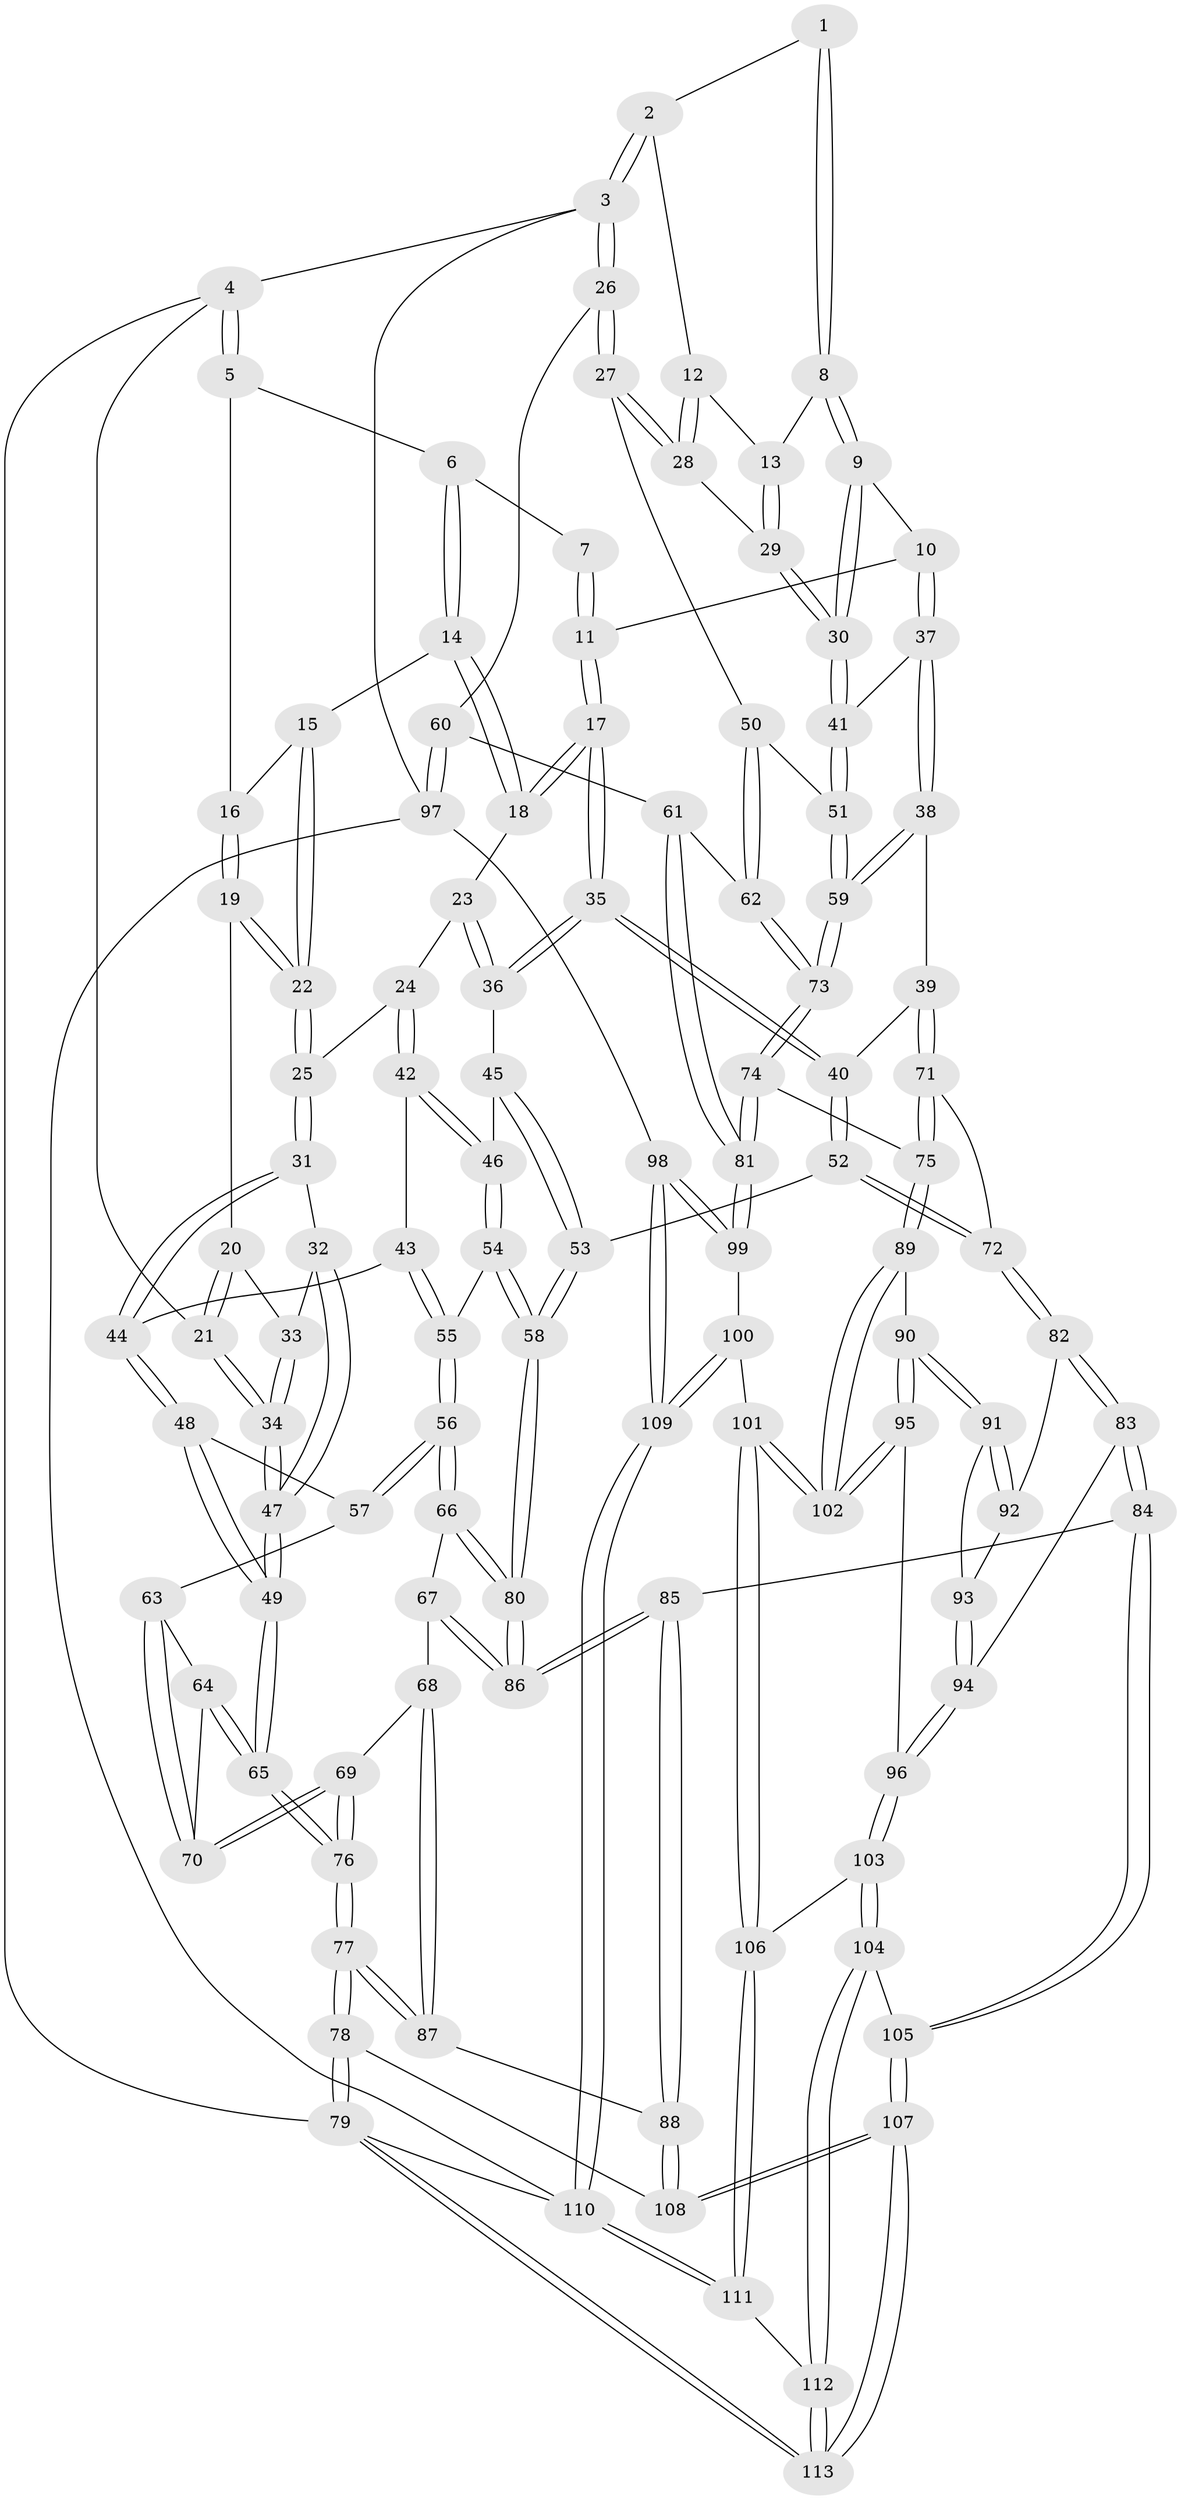 // Generated by graph-tools (version 1.1) at 2025/01/03/09/25 05:01:59]
// undirected, 113 vertices, 279 edges
graph export_dot {
graph [start="1"]
  node [color=gray90,style=filled];
  1 [pos="+0.7741098326116422+0"];
  2 [pos="+0.9907939539796554+0"];
  3 [pos="+1+0"];
  4 [pos="+0+0"];
  5 [pos="+0+0"];
  6 [pos="+0.3359237530595098+0"];
  7 [pos="+0.6325149878052564+0"];
  8 [pos="+0.7505062473461221+0.08969214118013515"];
  9 [pos="+0.6670611042711643+0.14819846040219228"];
  10 [pos="+0.648065691250244+0.1527442286864946"];
  11 [pos="+0.5949768665308467+0.12408439833842"];
  12 [pos="+0.9047201845401189+0.05498862387418233"];
  13 [pos="+0.7821040914703874+0.10239742025195601"];
  14 [pos="+0.3317745791661233+0"];
  15 [pos="+0.26151163775447167+0.0028505665909904715"];
  16 [pos="+0.12826252629583304+0.05659204930967652"];
  17 [pos="+0.4492556583797783+0.17208703514476417"];
  18 [pos="+0.35975262205874614+0"];
  19 [pos="+0.1140559552118974+0.094336423764721"];
  20 [pos="+0.06638766237627672+0.10234054618754543"];
  21 [pos="+0+0"];
  22 [pos="+0.18791969987920057+0.14888713531754047"];
  23 [pos="+0.2451908184965484+0.18916712024686919"];
  24 [pos="+0.22159048457101088+0.194795855060732"];
  25 [pos="+0.19219082515656108+0.1717965995896665"];
  26 [pos="+1+0.26347298016195636"];
  27 [pos="+1+0.22617892776902895"];
  28 [pos="+0.9347404964728269+0.19370619549333914"];
  29 [pos="+0.8502978944094144+0.21479120669828378"];
  30 [pos="+0.829483250412441+0.23062131034096775"];
  31 [pos="+0.08077312972016185+0.2284635638795486"];
  32 [pos="+0.06418114491888455+0.21157503583537046"];
  33 [pos="+0.05533240020809844+0.1504072778780987"];
  34 [pos="+0+0.1138847170533095"];
  35 [pos="+0.4411139938706755+0.1940573755651324"];
  36 [pos="+0.43226392393791635+0.1983870141215351"];
  37 [pos="+0.6637457386242214+0.25942787534147294"];
  38 [pos="+0.5936896600133994+0.34948227997925607"];
  39 [pos="+0.5705657303428187+0.353932830787862"];
  40 [pos="+0.4691738365110766+0.252143367145876"];
  41 [pos="+0.7872712338532919+0.3078313089505958"];
  42 [pos="+0.2220467312749881+0.20031452785812975"];
  43 [pos="+0.1928675666691478+0.3017216165253887"];
  44 [pos="+0.08128389119798442+0.28177605328455047"];
  45 [pos="+0.3883420215178618+0.24397063549179054"];
  46 [pos="+0.3106135610862342+0.3118267166561694"];
  47 [pos="+0+0.19922697334250813"];
  48 [pos="+0.05727395845983899+0.3236328069557041"];
  49 [pos="+0+0.37672205266932735"];
  50 [pos="+0.8841017677731129+0.36598782390224177"];
  51 [pos="+0.7952793096773062+0.3660315158299584"];
  52 [pos="+0.3946546069146354+0.44343751585279584"];
  53 [pos="+0.38297233707661305+0.44449223166943025"];
  54 [pos="+0.2817877219541218+0.3722752996111155"];
  55 [pos="+0.23681485637614544+0.37767468139319943"];
  56 [pos="+0.18299601199453852+0.42704643682029964"];
  57 [pos="+0.07506747590558562+0.35324401362255914"];
  58 [pos="+0.3730783355102596+0.4461870344445993"];
  59 [pos="+0.7547088178871314+0.4496893543188529"];
  60 [pos="+1+0.45646362634078613"];
  61 [pos="+0.9690946220830721+0.4332267420385835"];
  62 [pos="+0.9621050114153333+0.43183284895734797"];
  63 [pos="+0.06952638770542117+0.3714716547522192"];
  64 [pos="+0.02688229332720248+0.4199910685929076"];
  65 [pos="+0+0.4845050749229851"];
  66 [pos="+0.18126629279039672+0.4337402085878604"];
  67 [pos="+0.16968558561415098+0.46144283982581247"];
  68 [pos="+0.13091819840126037+0.4962870403271625"];
  69 [pos="+0.06315801018346417+0.46232369024968994"];
  70 [pos="+0.05985348882009073+0.43675249602437793"];
  71 [pos="+0.5147795155218013+0.46606567652923214"];
  72 [pos="+0.5004118009643249+0.4746446118327672"];
  73 [pos="+0.7606677339603298+0.5213825995927353"];
  74 [pos="+0.7559031336633246+0.5505507868147854"];
  75 [pos="+0.7374762812997215+0.5588425970071607"];
  76 [pos="+0+0.5229153371617177"];
  77 [pos="+0+0.6754165165316021"];
  78 [pos="+0+0.6959193510602253"];
  79 [pos="+0+1"];
  80 [pos="+0.3319462273737797+0.5271893314169266"];
  81 [pos="+0.8362698090493674+0.6111567197790628"];
  82 [pos="+0.4993744218282257+0.4892175603738774"];
  83 [pos="+0.41727863069621324+0.6412105351891896"];
  84 [pos="+0.31614491625842905+0.6443969136076383"];
  85 [pos="+0.30693788514193293+0.637542838839152"];
  86 [pos="+0.30630280719610153+0.609627707469542"];
  87 [pos="+0.0862823682964193+0.6380537293749244"];
  88 [pos="+0.1533839415132372+0.6740701322069731"];
  89 [pos="+0.6790696760053826+0.6194408286351397"];
  90 [pos="+0.6291715596293935+0.6208426180602806"];
  91 [pos="+0.6211719269953756+0.6189189408578449"];
  92 [pos="+0.5334285656309079+0.5626474022609685"];
  93 [pos="+0.51313096099896+0.6355054252695239"];
  94 [pos="+0.4712171248095543+0.6715804599948247"];
  95 [pos="+0.5284972526968912+0.7030274304638304"];
  96 [pos="+0.4882787561357502+0.6993486588942699"];
  97 [pos="+1+0.6950485887370208"];
  98 [pos="+1+0.7140697888625889"];
  99 [pos="+0.9241799373977502+0.6845721304850426"];
  100 [pos="+0.7592830344283755+0.7982134525725726"];
  101 [pos="+0.6552375423478735+0.7924405620962194"];
  102 [pos="+0.6509891383805988+0.7691599541341421"];
  103 [pos="+0.4715179351136742+0.8185372369469021"];
  104 [pos="+0.4278889849825227+0.85472820214125"];
  105 [pos="+0.3473449359233176+0.8362874008175635"];
  106 [pos="+0.6361838204316372+0.8228598168576304"];
  107 [pos="+0.18589757112305194+0.9378973073935699"];
  108 [pos="+0.1730012081373473+0.9185447906963151"];
  109 [pos="+0.8325197730024806+0.9830547988173123"];
  110 [pos="+0.764347916444286+1"];
  111 [pos="+0.6528328416329997+1"];
  112 [pos="+0.5417662281171434+1"];
  113 [pos="+0.16673246543488557+1"];
  1 -- 2;
  1 -- 8;
  1 -- 8;
  2 -- 3;
  2 -- 3;
  2 -- 12;
  3 -- 4;
  3 -- 26;
  3 -- 26;
  3 -- 97;
  4 -- 5;
  4 -- 5;
  4 -- 21;
  4 -- 79;
  5 -- 6;
  5 -- 16;
  6 -- 7;
  6 -- 14;
  6 -- 14;
  7 -- 11;
  7 -- 11;
  8 -- 9;
  8 -- 9;
  8 -- 13;
  9 -- 10;
  9 -- 30;
  9 -- 30;
  10 -- 11;
  10 -- 37;
  10 -- 37;
  11 -- 17;
  11 -- 17;
  12 -- 13;
  12 -- 28;
  12 -- 28;
  13 -- 29;
  13 -- 29;
  14 -- 15;
  14 -- 18;
  14 -- 18;
  15 -- 16;
  15 -- 22;
  15 -- 22;
  16 -- 19;
  16 -- 19;
  17 -- 18;
  17 -- 18;
  17 -- 35;
  17 -- 35;
  18 -- 23;
  19 -- 20;
  19 -- 22;
  19 -- 22;
  20 -- 21;
  20 -- 21;
  20 -- 33;
  21 -- 34;
  21 -- 34;
  22 -- 25;
  22 -- 25;
  23 -- 24;
  23 -- 36;
  23 -- 36;
  24 -- 25;
  24 -- 42;
  24 -- 42;
  25 -- 31;
  25 -- 31;
  26 -- 27;
  26 -- 27;
  26 -- 60;
  27 -- 28;
  27 -- 28;
  27 -- 50;
  28 -- 29;
  29 -- 30;
  29 -- 30;
  30 -- 41;
  30 -- 41;
  31 -- 32;
  31 -- 44;
  31 -- 44;
  32 -- 33;
  32 -- 47;
  32 -- 47;
  33 -- 34;
  33 -- 34;
  34 -- 47;
  34 -- 47;
  35 -- 36;
  35 -- 36;
  35 -- 40;
  35 -- 40;
  36 -- 45;
  37 -- 38;
  37 -- 38;
  37 -- 41;
  38 -- 39;
  38 -- 59;
  38 -- 59;
  39 -- 40;
  39 -- 71;
  39 -- 71;
  40 -- 52;
  40 -- 52;
  41 -- 51;
  41 -- 51;
  42 -- 43;
  42 -- 46;
  42 -- 46;
  43 -- 44;
  43 -- 55;
  43 -- 55;
  44 -- 48;
  44 -- 48;
  45 -- 46;
  45 -- 53;
  45 -- 53;
  46 -- 54;
  46 -- 54;
  47 -- 49;
  47 -- 49;
  48 -- 49;
  48 -- 49;
  48 -- 57;
  49 -- 65;
  49 -- 65;
  50 -- 51;
  50 -- 62;
  50 -- 62;
  51 -- 59;
  51 -- 59;
  52 -- 53;
  52 -- 72;
  52 -- 72;
  53 -- 58;
  53 -- 58;
  54 -- 55;
  54 -- 58;
  54 -- 58;
  55 -- 56;
  55 -- 56;
  56 -- 57;
  56 -- 57;
  56 -- 66;
  56 -- 66;
  57 -- 63;
  58 -- 80;
  58 -- 80;
  59 -- 73;
  59 -- 73;
  60 -- 61;
  60 -- 97;
  60 -- 97;
  61 -- 62;
  61 -- 81;
  61 -- 81;
  62 -- 73;
  62 -- 73;
  63 -- 64;
  63 -- 70;
  63 -- 70;
  64 -- 65;
  64 -- 65;
  64 -- 70;
  65 -- 76;
  65 -- 76;
  66 -- 67;
  66 -- 80;
  66 -- 80;
  67 -- 68;
  67 -- 86;
  67 -- 86;
  68 -- 69;
  68 -- 87;
  68 -- 87;
  69 -- 70;
  69 -- 70;
  69 -- 76;
  69 -- 76;
  71 -- 72;
  71 -- 75;
  71 -- 75;
  72 -- 82;
  72 -- 82;
  73 -- 74;
  73 -- 74;
  74 -- 75;
  74 -- 81;
  74 -- 81;
  75 -- 89;
  75 -- 89;
  76 -- 77;
  76 -- 77;
  77 -- 78;
  77 -- 78;
  77 -- 87;
  77 -- 87;
  78 -- 79;
  78 -- 79;
  78 -- 108;
  79 -- 113;
  79 -- 113;
  79 -- 110;
  80 -- 86;
  80 -- 86;
  81 -- 99;
  81 -- 99;
  82 -- 83;
  82 -- 83;
  82 -- 92;
  83 -- 84;
  83 -- 84;
  83 -- 94;
  84 -- 85;
  84 -- 105;
  84 -- 105;
  85 -- 86;
  85 -- 86;
  85 -- 88;
  85 -- 88;
  87 -- 88;
  88 -- 108;
  88 -- 108;
  89 -- 90;
  89 -- 102;
  89 -- 102;
  90 -- 91;
  90 -- 91;
  90 -- 95;
  90 -- 95;
  91 -- 92;
  91 -- 92;
  91 -- 93;
  92 -- 93;
  93 -- 94;
  93 -- 94;
  94 -- 96;
  94 -- 96;
  95 -- 96;
  95 -- 102;
  95 -- 102;
  96 -- 103;
  96 -- 103;
  97 -- 98;
  97 -- 110;
  98 -- 99;
  98 -- 99;
  98 -- 109;
  98 -- 109;
  99 -- 100;
  100 -- 101;
  100 -- 109;
  100 -- 109;
  101 -- 102;
  101 -- 102;
  101 -- 106;
  101 -- 106;
  103 -- 104;
  103 -- 104;
  103 -- 106;
  104 -- 105;
  104 -- 112;
  104 -- 112;
  105 -- 107;
  105 -- 107;
  106 -- 111;
  106 -- 111;
  107 -- 108;
  107 -- 108;
  107 -- 113;
  107 -- 113;
  109 -- 110;
  109 -- 110;
  110 -- 111;
  110 -- 111;
  111 -- 112;
  112 -- 113;
  112 -- 113;
}
